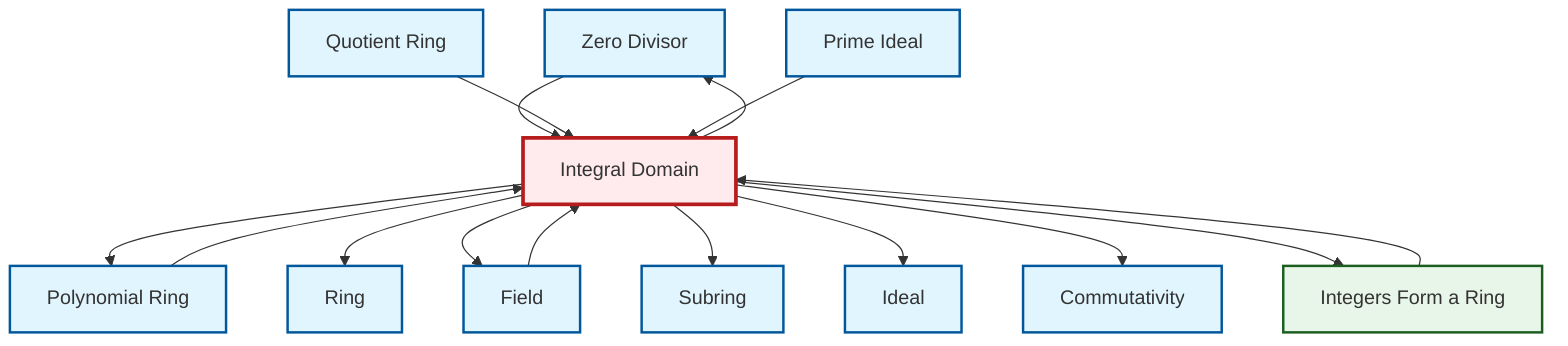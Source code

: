 graph TD
    classDef definition fill:#e1f5fe,stroke:#01579b,stroke-width:2px
    classDef theorem fill:#f3e5f5,stroke:#4a148c,stroke-width:2px
    classDef axiom fill:#fff3e0,stroke:#e65100,stroke-width:2px
    classDef example fill:#e8f5e9,stroke:#1b5e20,stroke-width:2px
    classDef current fill:#ffebee,stroke:#b71c1c,stroke-width:3px
    def-zero-divisor["Zero Divisor"]:::definition
    def-field["Field"]:::definition
    def-ideal["Ideal"]:::definition
    def-commutativity["Commutativity"]:::definition
    def-integral-domain["Integral Domain"]:::definition
    ex-integers-ring["Integers Form a Ring"]:::example
    def-prime-ideal["Prime Ideal"]:::definition
    def-polynomial-ring["Polynomial Ring"]:::definition
    def-quotient-ring["Quotient Ring"]:::definition
    def-subring["Subring"]:::definition
    def-ring["Ring"]:::definition
    def-integral-domain --> def-polynomial-ring
    def-integral-domain --> def-ring
    def-zero-divisor --> def-integral-domain
    def-quotient-ring --> def-integral-domain
    def-integral-domain --> def-field
    def-integral-domain --> def-subring
    def-integral-domain --> def-ideal
    def-integral-domain --> def-commutativity
    ex-integers-ring --> def-integral-domain
    def-integral-domain --> def-zero-divisor
    def-field --> def-integral-domain
    def-integral-domain --> ex-integers-ring
    def-prime-ideal --> def-integral-domain
    def-polynomial-ring --> def-integral-domain
    class def-integral-domain current